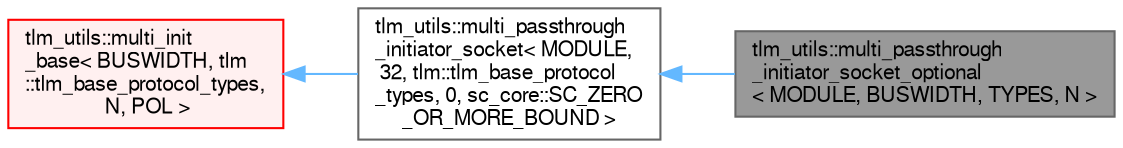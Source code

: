 digraph "tlm_utils::multi_passthrough_initiator_socket_optional&lt; MODULE, BUSWIDTH, TYPES, N &gt;"
{
 // LATEX_PDF_SIZE
  bgcolor="transparent";
  edge [fontname=FreeSans,fontsize=10,labelfontname=FreeSans,labelfontsize=10];
  node [fontname=FreeSans,fontsize=10,shape=box,height=0.2,width=0.4];
  rankdir="LR";
  Node1 [id="Node000001",label="tlm_utils::multi_passthrough\l_initiator_socket_optional\l\< MODULE, BUSWIDTH, TYPES, N \>",height=0.2,width=0.4,color="gray40", fillcolor="grey60", style="filled", fontcolor="black",tooltip=" "];
  Node2 -> Node1 [id="edge1_Node000001_Node000002",dir="back",color="steelblue1",style="solid",tooltip=" "];
  Node2 [id="Node000002",label="tlm_utils::multi_passthrough\l_initiator_socket\< MODULE,\l 32, tlm::tlm_base_protocol\l_types, 0, sc_core::SC_ZERO\l_OR_MORE_BOUND \>",height=0.2,width=0.4,color="gray40", fillcolor="white", style="filled",URL="$a01309.html",tooltip=" "];
  Node3 -> Node2 [id="edge2_Node000002_Node000003",dir="back",color="steelblue1",style="solid",tooltip=" "];
  Node3 [id="Node000003",label="tlm_utils::multi_init\l_base\< BUSWIDTH, tlm\l::tlm_base_protocol_types,\l N, POL \>",height=0.2,width=0.4,color="red", fillcolor="#FFF0F0", style="filled",URL="$a01341.html",tooltip=" "];
}
